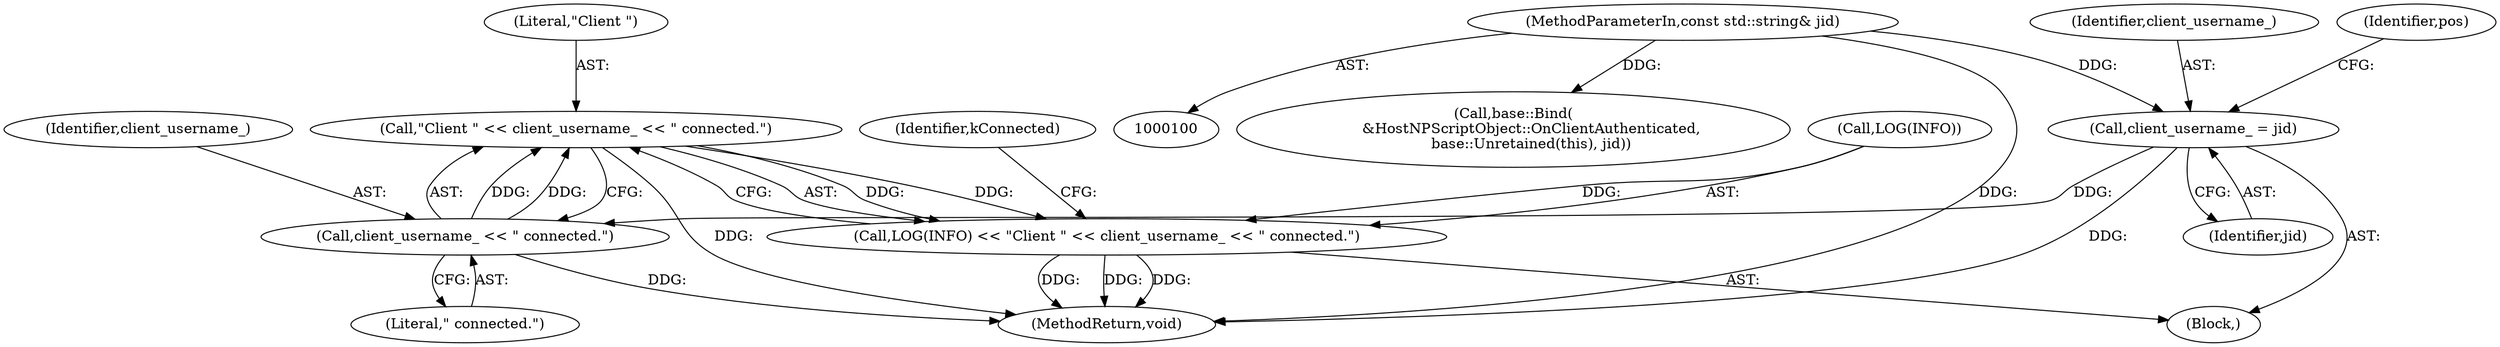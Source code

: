 digraph "0_Chrome_a46bcef82b29d30836a0f26226e3d4aca4fa9612_23@API" {
"1000142" [label="(Call,\"Client \" << client_username_ << \" connected.\")"];
"1000144" [label="(Call,client_username_ << \" connected.\")"];
"1000123" [label="(Call,client_username_ = jid)"];
"1000101" [label="(MethodParameterIn,const std::string& jid)"];
"1000139" [label="(Call,LOG(INFO) << \"Client \" << client_username_ << \" connected.\")"];
"1000123" [label="(Call,client_username_ = jid)"];
"1000125" [label="(Identifier,jid)"];
"1000146" [label="(Literal,\" connected.\")"];
"1000148" [label="(Identifier,kConnected)"];
"1000145" [label="(Identifier,client_username_)"];
"1000101" [label="(MethodParameterIn,const std::string& jid)"];
"1000149" [label="(MethodReturn,void)"];
"1000110" [label="(Call,base::Bind(\n        &HostNPScriptObject::OnClientAuthenticated,\n        base::Unretained(this), jid))"];
"1000142" [label="(Call,\"Client \" << client_username_ << \" connected.\")"];
"1000140" [label="(Call,LOG(INFO))"];
"1000144" [label="(Call,client_username_ << \" connected.\")"];
"1000128" [label="(Identifier,pos)"];
"1000124" [label="(Identifier,client_username_)"];
"1000139" [label="(Call,LOG(INFO) << \"Client \" << client_username_ << \" connected.\")"];
"1000143" [label="(Literal,\"Client \")"];
"1000102" [label="(Block,)"];
"1000142" -> "1000139"  [label="AST: "];
"1000142" -> "1000144"  [label="CFG: "];
"1000143" -> "1000142"  [label="AST: "];
"1000144" -> "1000142"  [label="AST: "];
"1000139" -> "1000142"  [label="CFG: "];
"1000142" -> "1000149"  [label="DDG: "];
"1000142" -> "1000139"  [label="DDG: "];
"1000142" -> "1000139"  [label="DDG: "];
"1000144" -> "1000142"  [label="DDG: "];
"1000144" -> "1000142"  [label="DDG: "];
"1000144" -> "1000146"  [label="CFG: "];
"1000145" -> "1000144"  [label="AST: "];
"1000146" -> "1000144"  [label="AST: "];
"1000144" -> "1000149"  [label="DDG: "];
"1000123" -> "1000144"  [label="DDG: "];
"1000123" -> "1000102"  [label="AST: "];
"1000123" -> "1000125"  [label="CFG: "];
"1000124" -> "1000123"  [label="AST: "];
"1000125" -> "1000123"  [label="AST: "];
"1000128" -> "1000123"  [label="CFG: "];
"1000123" -> "1000149"  [label="DDG: "];
"1000101" -> "1000123"  [label="DDG: "];
"1000101" -> "1000100"  [label="AST: "];
"1000101" -> "1000149"  [label="DDG: "];
"1000101" -> "1000110"  [label="DDG: "];
"1000139" -> "1000102"  [label="AST: "];
"1000140" -> "1000139"  [label="AST: "];
"1000148" -> "1000139"  [label="CFG: "];
"1000139" -> "1000149"  [label="DDG: "];
"1000139" -> "1000149"  [label="DDG: "];
"1000139" -> "1000149"  [label="DDG: "];
"1000140" -> "1000139"  [label="DDG: "];
}
